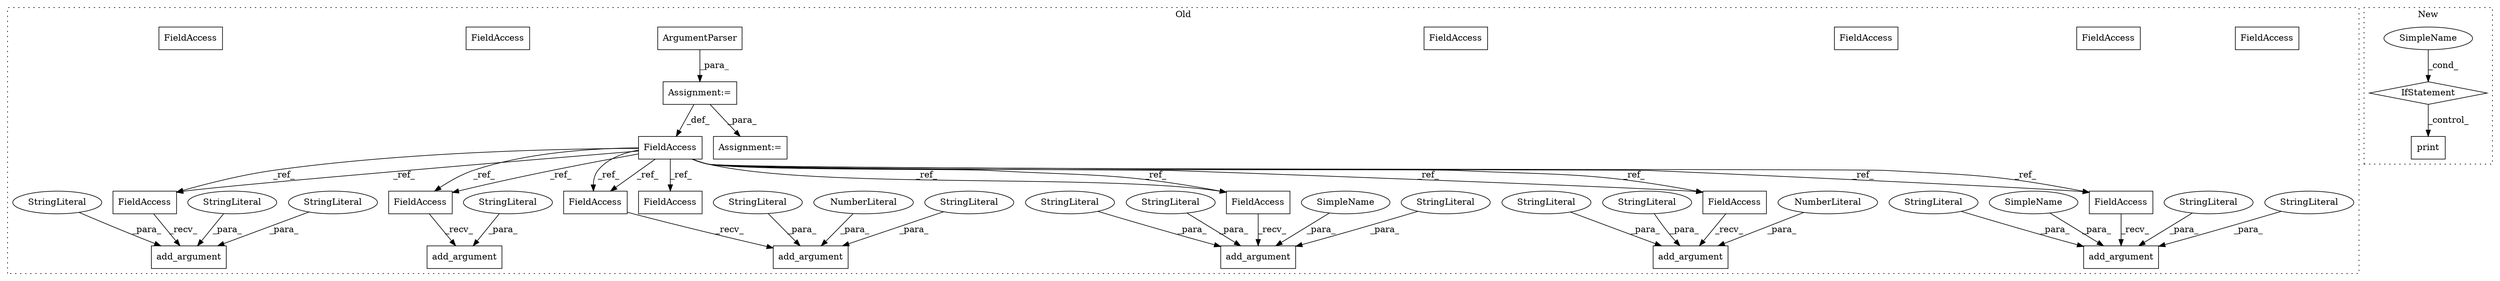 digraph G {
subgraph cluster0 {
1 [label="add_argument" a="32" s="9469,9571" l="13,1" shape="box"];
3 [label="StringLiteral" a="45" s="9537" l="34" shape="ellipse"];
4 [label="StringLiteral" a="45" s="9502" l="34" shape="ellipse"];
5 [label="StringLiteral" a="45" s="9482" l="12" shape="ellipse"];
6 [label="FieldAccess" a="22" s="9462" l="6" shape="box"];
7 [label="FieldAccess" a="22" s="9057" l="6" shape="box"];
8 [label="FieldAccess" a="22" s="9580" l="6" shape="box"];
9 [label="add_argument" a="32" s="9587,9694" l="13,1" shape="box"];
10 [label="StringLiteral" a="45" s="9600" l="11" shape="ellipse"];
11 [label="StringLiteral" a="45" s="9619" l="49" shape="ellipse"];
12 [label="FieldAccess" a="22" s="9289" l="6" shape="box"];
13 [label="add_argument" a="32" s="9296,9362" l="13,1" shape="box"];
14 [label="StringLiteral" a="45" s="9309" l="17" shape="ellipse"];
15 [label="StringLiteral" a="45" s="9339" l="23" shape="ellipse"];
16 [label="FieldAccess" a="22" s="9203" l="6" shape="box"];
17 [label="add_argument" a="32" s="9210,9280" l="13,1" shape="box"];
18 [label="NumberLiteral" a="34" s="9241" l="5" shape="ellipse"];
19 [label="NumberLiteral" a="34" s="9333" l="5" shape="ellipse"];
20 [label="StringLiteral" a="45" s="9669" l="25" shape="ellipse"];
21 [label="StringLiteral" a="45" s="9247" l="33" shape="ellipse"];
22 [label="ArgumentParser" a="32" s="9073" l="16" shape="box"];
23 [label="add_argument" a="32" s="9104,9194" l="13,1" shape="box"];
24 [label="FieldAccess" a="22" s="9097" l="6" shape="box"];
25 [label="FieldAccess" a="22" s="9371" l="6" shape="box"];
26 [label="FieldAccess" a="22" s="9738" l="6" shape="box"];
28 [label="add_argument" a="32" s="9378,9453" l="13,1" shape="box"];
30 [label="StringLiteral" a="45" s="9151" l="43" shape="ellipse"];
31 [label="StringLiteral" a="45" s="9413" l="40" shape="ellipse"];
32 [label="StringLiteral" a="45" s="9223" l="13" shape="ellipse"];
33 [label="StringLiteral" a="45" s="9117" l="13" shape="ellipse"];
34 [label="StringLiteral" a="45" s="9131" l="3" shape="ellipse"];
35 [label="Assignment:=" a="7" s="9063" l="1" shape="box"];
36 [label="Assignment:=" a="7" s="9736" l="2" shape="box"];
37 [label="FieldAccess" a="22" s="9371" l="6" shape="box"];
38 [label="FieldAccess" a="22" s="9203" l="6" shape="box"];
39 [label="FieldAccess" a="22" s="9097" l="6" shape="box"];
40 [label="FieldAccess" a="22" s="9462" l="6" shape="box"];
41 [label="FieldAccess" a="22" s="9580" l="6" shape="box"];
42 [label="FieldAccess" a="22" s="9289" l="6" shape="box"];
43 [label="SimpleName" a="42" s="9612" l="6" shape="ellipse"];
44 [label="SimpleName" a="42" s="9495" l="6" shape="ellipse"];
label = "Old";
style="dotted";
}
subgraph cluster1 {
2 [label="print" a="32" s="1196,1215" l="6,1" shape="box"];
27 [label="IfStatement" a="25" s="1072,1098" l="4,2" shape="diamond"];
29 [label="SimpleName" a="42" s="" l="" shape="ellipse"];
label = "New";
style="dotted";
}
3 -> 1 [label="_para_"];
4 -> 1 [label="_para_"];
5 -> 1 [label="_para_"];
7 -> 37 [label="_ref_"];
7 -> 38 [label="_ref_"];
7 -> 39 [label="_ref_"];
7 -> 39 [label="_ref_"];
7 -> 40 [label="_ref_"];
7 -> 38 [label="_ref_"];
7 -> 37 [label="_ref_"];
7 -> 41 [label="_ref_"];
7 -> 42 [label="_ref_"];
7 -> 41 [label="_ref_"];
7 -> 42 [label="_ref_"];
7 -> 26 [label="_ref_"];
7 -> 40 [label="_ref_"];
10 -> 9 [label="_para_"];
11 -> 9 [label="_para_"];
14 -> 13 [label="_para_"];
15 -> 13 [label="_para_"];
18 -> 17 [label="_para_"];
19 -> 13 [label="_para_"];
20 -> 9 [label="_para_"];
21 -> 17 [label="_para_"];
22 -> 35 [label="_para_"];
27 -> 2 [label="_control_"];
29 -> 27 [label="_cond_"];
30 -> 23 [label="_para_"];
31 -> 28 [label="_para_"];
32 -> 17 [label="_para_"];
33 -> 23 [label="_para_"];
34 -> 23 [label="_para_"];
35 -> 36 [label="_para_"];
35 -> 7 [label="_def_"];
37 -> 28 [label="_recv_"];
38 -> 17 [label="_recv_"];
39 -> 23 [label="_recv_"];
40 -> 1 [label="_recv_"];
41 -> 9 [label="_recv_"];
42 -> 13 [label="_recv_"];
43 -> 9 [label="_para_"];
44 -> 1 [label="_para_"];
}